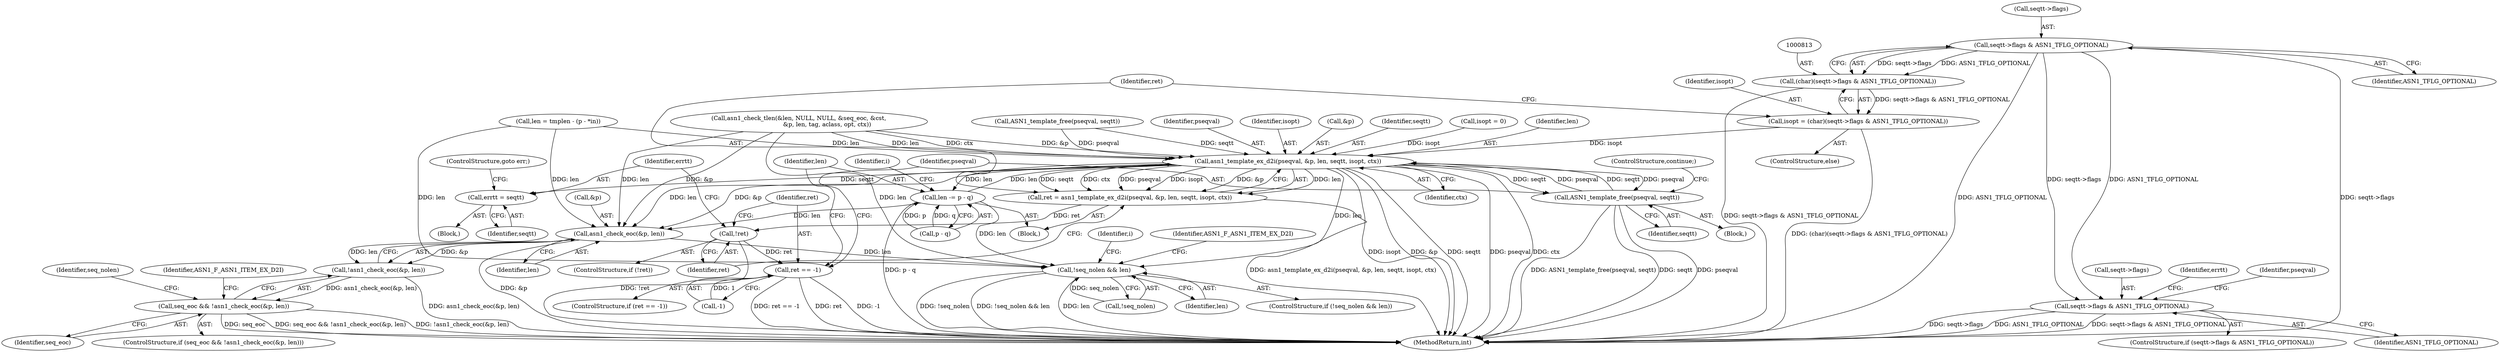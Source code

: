 digraph "0_openssl_b717b083073b6cacc0a5e2397b661678aff7ae7f@pointer" {
"1000814" [label="(Call,seqtt->flags & ASN1_TFLG_OPTIONAL)"];
"1000812" [label="(Call,(char)(seqtt->flags & ASN1_TFLG_OPTIONAL))"];
"1000810" [label="(Call,isopt = (char)(seqtt->flags & ASN1_TFLG_OPTIONAL))"];
"1000821" [label="(Call,asn1_template_ex_d2i(pseqval, &p, len, seqtt, isopt, ctx))"];
"1000819" [label="(Call,ret = asn1_template_ex_d2i(pseqval, &p, len, seqtt, isopt, ctx))"];
"1000830" [label="(Call,!ret)"];
"1000839" [label="(Call,ret == -1)"];
"1000833" [label="(Call,errtt = seqtt)"];
"1000844" [label="(Call,ASN1_template_free(pseqval, seqtt))"];
"1000848" [label="(Call,len -= p - q)"];
"1000857" [label="(Call,asn1_check_eoc(&p, len))"];
"1000856" [label="(Call,!asn1_check_eoc(&p, len))"];
"1000854" [label="(Call,seq_eoc && !asn1_check_eoc(&p, len))"];
"1000867" [label="(Call,!seq_nolen && len)"];
"1000900" [label="(Call,seqtt->flags & ASN1_TFLG_OPTIONAL)"];
"1000858" [label="(Call,&p)"];
"1000809" [label="(ControlStructure,else)"];
"1000869" [label="(Identifier,seq_nolen)"];
"1000841" [label="(Call,-1)"];
"1000955" [label="(MethodReturn,int)"];
"1000823" [label="(Call,&p)"];
"1000826" [label="(Identifier,seqtt)"];
"1000716" [label="(Identifier,i)"];
"1000832" [label="(Block,)"];
"1000838" [label="(ControlStructure,if (ret == -1))"];
"1000855" [label="(Identifier,seq_eoc)"];
"1000831" [label="(Identifier,ret)"];
"1000850" [label="(Call,p - q)"];
"1000652" [label="(Call,len = tmplen - (p - *in))"];
"1000829" [label="(ControlStructure,if (!ret))"];
"1000840" [label="(Identifier,ret)"];
"1000806" [label="(Call,isopt = 0)"];
"1000810" [label="(Call,isopt = (char)(seqtt->flags & ASN1_TFLG_OPTIONAL))"];
"1000868" [label="(Call,!seq_nolen)"];
"1000836" [label="(ControlStructure,goto err;)"];
"1000854" [label="(Call,seq_eoc && !asn1_check_eoc(&p, len))"];
"1000825" [label="(Identifier,len)"];
"1000821" [label="(Call,asn1_template_ex_d2i(pseqval, &p, len, seqtt, isopt, ctx))"];
"1000828" [label="(Identifier,ctx)"];
"1000818" [label="(Identifier,ASN1_TFLG_OPTIONAL)"];
"1000873" [label="(Identifier,ASN1_F_ASN1_ITEM_EX_D2I)"];
"1000845" [label="(Identifier,pseqval)"];
"1000899" [label="(ControlStructure,if (seqtt->flags & ASN1_TFLG_OPTIONAL))"];
"1000773" [label="(Call,ASN1_template_free(pseqval, seqtt))"];
"1000834" [label="(Identifier,errtt)"];
"1000844" [label="(Call,ASN1_template_free(pseqval, seqtt))"];
"1000610" [label="(Call,asn1_check_tlen(&len, NULL, NULL, &seq_eoc, &cst,\n                              &p, len, tag, aclass, opt, ctx))"];
"1000901" [label="(Call,seqtt->flags)"];
"1000819" [label="(Call,ret = asn1_template_ex_d2i(pseqval, &p, len, seqtt, isopt, ctx))"];
"1000878" [label="(Identifier,i)"];
"1000820" [label="(Identifier,ret)"];
"1000848" [label="(Call,len -= p - q)"];
"1000847" [label="(ControlStructure,continue;)"];
"1000904" [label="(Identifier,ASN1_TFLG_OPTIONAL)"];
"1000830" [label="(Call,!ret)"];
"1000843" [label="(Block,)"];
"1000857" [label="(Call,asn1_check_eoc(&p, len))"];
"1000867" [label="(Call,!seq_nolen && len)"];
"1000856" [label="(Call,!asn1_check_eoc(&p, len))"];
"1000719" [label="(Block,)"];
"1000900" [label="(Call,seqtt->flags & ASN1_TFLG_OPTIONAL)"];
"1000846" [label="(Identifier,seqtt)"];
"1000918" [label="(Identifier,errtt)"];
"1000860" [label="(Identifier,len)"];
"1000835" [label="(Identifier,seqtt)"];
"1000815" [label="(Call,seqtt->flags)"];
"1000866" [label="(ControlStructure,if (!seq_nolen && len))"];
"1000822" [label="(Identifier,pseqval)"];
"1000827" [label="(Identifier,isopt)"];
"1000870" [label="(Identifier,len)"];
"1000814" [label="(Call,seqtt->flags & ASN1_TFLG_OPTIONAL)"];
"1000908" [label="(Identifier,pseqval)"];
"1000853" [label="(ControlStructure,if (seq_eoc && !asn1_check_eoc(&p, len)))"];
"1000839" [label="(Call,ret == -1)"];
"1000811" [label="(Identifier,isopt)"];
"1000812" [label="(Call,(char)(seqtt->flags & ASN1_TFLG_OPTIONAL))"];
"1000863" [label="(Identifier,ASN1_F_ASN1_ITEM_EX_D2I)"];
"1000833" [label="(Call,errtt = seqtt)"];
"1000849" [label="(Identifier,len)"];
"1000814" -> "1000812"  [label="AST: "];
"1000814" -> "1000818"  [label="CFG: "];
"1000815" -> "1000814"  [label="AST: "];
"1000818" -> "1000814"  [label="AST: "];
"1000812" -> "1000814"  [label="CFG: "];
"1000814" -> "1000955"  [label="DDG: ASN1_TFLG_OPTIONAL"];
"1000814" -> "1000955"  [label="DDG: seqtt->flags"];
"1000814" -> "1000812"  [label="DDG: seqtt->flags"];
"1000814" -> "1000812"  [label="DDG: ASN1_TFLG_OPTIONAL"];
"1000814" -> "1000900"  [label="DDG: seqtt->flags"];
"1000814" -> "1000900"  [label="DDG: ASN1_TFLG_OPTIONAL"];
"1000812" -> "1000810"  [label="AST: "];
"1000813" -> "1000812"  [label="AST: "];
"1000810" -> "1000812"  [label="CFG: "];
"1000812" -> "1000955"  [label="DDG: seqtt->flags & ASN1_TFLG_OPTIONAL"];
"1000812" -> "1000810"  [label="DDG: seqtt->flags & ASN1_TFLG_OPTIONAL"];
"1000810" -> "1000809"  [label="AST: "];
"1000811" -> "1000810"  [label="AST: "];
"1000820" -> "1000810"  [label="CFG: "];
"1000810" -> "1000955"  [label="DDG: (char)(seqtt->flags & ASN1_TFLG_OPTIONAL)"];
"1000810" -> "1000821"  [label="DDG: isopt"];
"1000821" -> "1000819"  [label="AST: "];
"1000821" -> "1000828"  [label="CFG: "];
"1000822" -> "1000821"  [label="AST: "];
"1000823" -> "1000821"  [label="AST: "];
"1000825" -> "1000821"  [label="AST: "];
"1000826" -> "1000821"  [label="AST: "];
"1000827" -> "1000821"  [label="AST: "];
"1000828" -> "1000821"  [label="AST: "];
"1000819" -> "1000821"  [label="CFG: "];
"1000821" -> "1000955"  [label="DDG: isopt"];
"1000821" -> "1000955"  [label="DDG: &p"];
"1000821" -> "1000955"  [label="DDG: ctx"];
"1000821" -> "1000955"  [label="DDG: seqtt"];
"1000821" -> "1000955"  [label="DDG: pseqval"];
"1000821" -> "1000819"  [label="DDG: len"];
"1000821" -> "1000819"  [label="DDG: seqtt"];
"1000821" -> "1000819"  [label="DDG: ctx"];
"1000821" -> "1000819"  [label="DDG: pseqval"];
"1000821" -> "1000819"  [label="DDG: isopt"];
"1000821" -> "1000819"  [label="DDG: &p"];
"1000773" -> "1000821"  [label="DDG: pseqval"];
"1000773" -> "1000821"  [label="DDG: seqtt"];
"1000844" -> "1000821"  [label="DDG: pseqval"];
"1000844" -> "1000821"  [label="DDG: seqtt"];
"1000610" -> "1000821"  [label="DDG: &p"];
"1000610" -> "1000821"  [label="DDG: len"];
"1000610" -> "1000821"  [label="DDG: ctx"];
"1000848" -> "1000821"  [label="DDG: len"];
"1000652" -> "1000821"  [label="DDG: len"];
"1000806" -> "1000821"  [label="DDG: isopt"];
"1000821" -> "1000833"  [label="DDG: seqtt"];
"1000821" -> "1000844"  [label="DDG: pseqval"];
"1000821" -> "1000844"  [label="DDG: seqtt"];
"1000821" -> "1000848"  [label="DDG: len"];
"1000821" -> "1000857"  [label="DDG: &p"];
"1000821" -> "1000857"  [label="DDG: len"];
"1000821" -> "1000867"  [label="DDG: len"];
"1000819" -> "1000719"  [label="AST: "];
"1000820" -> "1000819"  [label="AST: "];
"1000831" -> "1000819"  [label="CFG: "];
"1000819" -> "1000955"  [label="DDG: asn1_template_ex_d2i(pseqval, &p, len, seqtt, isopt, ctx)"];
"1000819" -> "1000830"  [label="DDG: ret"];
"1000830" -> "1000829"  [label="AST: "];
"1000830" -> "1000831"  [label="CFG: "];
"1000831" -> "1000830"  [label="AST: "];
"1000834" -> "1000830"  [label="CFG: "];
"1000840" -> "1000830"  [label="CFG: "];
"1000830" -> "1000955"  [label="DDG: !ret"];
"1000830" -> "1000839"  [label="DDG: ret"];
"1000839" -> "1000838"  [label="AST: "];
"1000839" -> "1000841"  [label="CFG: "];
"1000840" -> "1000839"  [label="AST: "];
"1000841" -> "1000839"  [label="AST: "];
"1000845" -> "1000839"  [label="CFG: "];
"1000849" -> "1000839"  [label="CFG: "];
"1000839" -> "1000955"  [label="DDG: ret == -1"];
"1000839" -> "1000955"  [label="DDG: ret"];
"1000839" -> "1000955"  [label="DDG: -1"];
"1000841" -> "1000839"  [label="DDG: 1"];
"1000833" -> "1000832"  [label="AST: "];
"1000833" -> "1000835"  [label="CFG: "];
"1000834" -> "1000833"  [label="AST: "];
"1000835" -> "1000833"  [label="AST: "];
"1000836" -> "1000833"  [label="CFG: "];
"1000844" -> "1000843"  [label="AST: "];
"1000844" -> "1000846"  [label="CFG: "];
"1000845" -> "1000844"  [label="AST: "];
"1000846" -> "1000844"  [label="AST: "];
"1000847" -> "1000844"  [label="CFG: "];
"1000844" -> "1000955"  [label="DDG: ASN1_template_free(pseqval, seqtt)"];
"1000844" -> "1000955"  [label="DDG: seqtt"];
"1000844" -> "1000955"  [label="DDG: pseqval"];
"1000848" -> "1000719"  [label="AST: "];
"1000848" -> "1000850"  [label="CFG: "];
"1000849" -> "1000848"  [label="AST: "];
"1000850" -> "1000848"  [label="AST: "];
"1000716" -> "1000848"  [label="CFG: "];
"1000848" -> "1000955"  [label="DDG: p - q"];
"1000850" -> "1000848"  [label="DDG: p"];
"1000850" -> "1000848"  [label="DDG: q"];
"1000848" -> "1000857"  [label="DDG: len"];
"1000848" -> "1000867"  [label="DDG: len"];
"1000857" -> "1000856"  [label="AST: "];
"1000857" -> "1000860"  [label="CFG: "];
"1000858" -> "1000857"  [label="AST: "];
"1000860" -> "1000857"  [label="AST: "];
"1000856" -> "1000857"  [label="CFG: "];
"1000857" -> "1000955"  [label="DDG: &p"];
"1000857" -> "1000856"  [label="DDG: &p"];
"1000857" -> "1000856"  [label="DDG: len"];
"1000610" -> "1000857"  [label="DDG: &p"];
"1000610" -> "1000857"  [label="DDG: len"];
"1000652" -> "1000857"  [label="DDG: len"];
"1000857" -> "1000867"  [label="DDG: len"];
"1000856" -> "1000854"  [label="AST: "];
"1000854" -> "1000856"  [label="CFG: "];
"1000856" -> "1000955"  [label="DDG: asn1_check_eoc(&p, len)"];
"1000856" -> "1000854"  [label="DDG: asn1_check_eoc(&p, len)"];
"1000854" -> "1000853"  [label="AST: "];
"1000854" -> "1000855"  [label="CFG: "];
"1000855" -> "1000854"  [label="AST: "];
"1000863" -> "1000854"  [label="CFG: "];
"1000869" -> "1000854"  [label="CFG: "];
"1000854" -> "1000955"  [label="DDG: seq_eoc"];
"1000854" -> "1000955"  [label="DDG: seq_eoc && !asn1_check_eoc(&p, len)"];
"1000854" -> "1000955"  [label="DDG: !asn1_check_eoc(&p, len)"];
"1000867" -> "1000866"  [label="AST: "];
"1000867" -> "1000868"  [label="CFG: "];
"1000867" -> "1000870"  [label="CFG: "];
"1000868" -> "1000867"  [label="AST: "];
"1000870" -> "1000867"  [label="AST: "];
"1000873" -> "1000867"  [label="CFG: "];
"1000878" -> "1000867"  [label="CFG: "];
"1000867" -> "1000955"  [label="DDG: !seq_nolen && len"];
"1000867" -> "1000955"  [label="DDG: len"];
"1000867" -> "1000955"  [label="DDG: !seq_nolen"];
"1000868" -> "1000867"  [label="DDG: seq_nolen"];
"1000610" -> "1000867"  [label="DDG: len"];
"1000652" -> "1000867"  [label="DDG: len"];
"1000900" -> "1000899"  [label="AST: "];
"1000900" -> "1000904"  [label="CFG: "];
"1000901" -> "1000900"  [label="AST: "];
"1000904" -> "1000900"  [label="AST: "];
"1000908" -> "1000900"  [label="CFG: "];
"1000918" -> "1000900"  [label="CFG: "];
"1000900" -> "1000955"  [label="DDG: ASN1_TFLG_OPTIONAL"];
"1000900" -> "1000955"  [label="DDG: seqtt->flags & ASN1_TFLG_OPTIONAL"];
"1000900" -> "1000955"  [label="DDG: seqtt->flags"];
}
